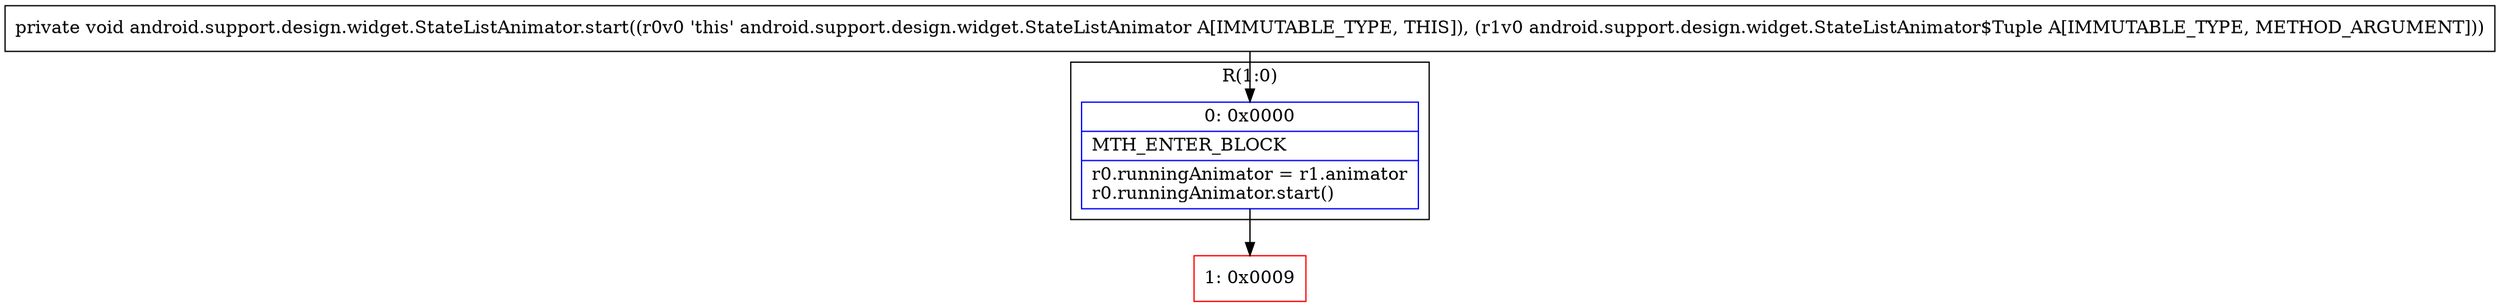 digraph "CFG forandroid.support.design.widget.StateListAnimator.start(Landroid\/support\/design\/widget\/StateListAnimator$Tuple;)V" {
subgraph cluster_Region_1548542412 {
label = "R(1:0)";
node [shape=record,color=blue];
Node_0 [shape=record,label="{0\:\ 0x0000|MTH_ENTER_BLOCK\l|r0.runningAnimator = r1.animator\lr0.runningAnimator.start()\l}"];
}
Node_1 [shape=record,color=red,label="{1\:\ 0x0009}"];
MethodNode[shape=record,label="{private void android.support.design.widget.StateListAnimator.start((r0v0 'this' android.support.design.widget.StateListAnimator A[IMMUTABLE_TYPE, THIS]), (r1v0 android.support.design.widget.StateListAnimator$Tuple A[IMMUTABLE_TYPE, METHOD_ARGUMENT])) }"];
MethodNode -> Node_0;
Node_0 -> Node_1;
}

